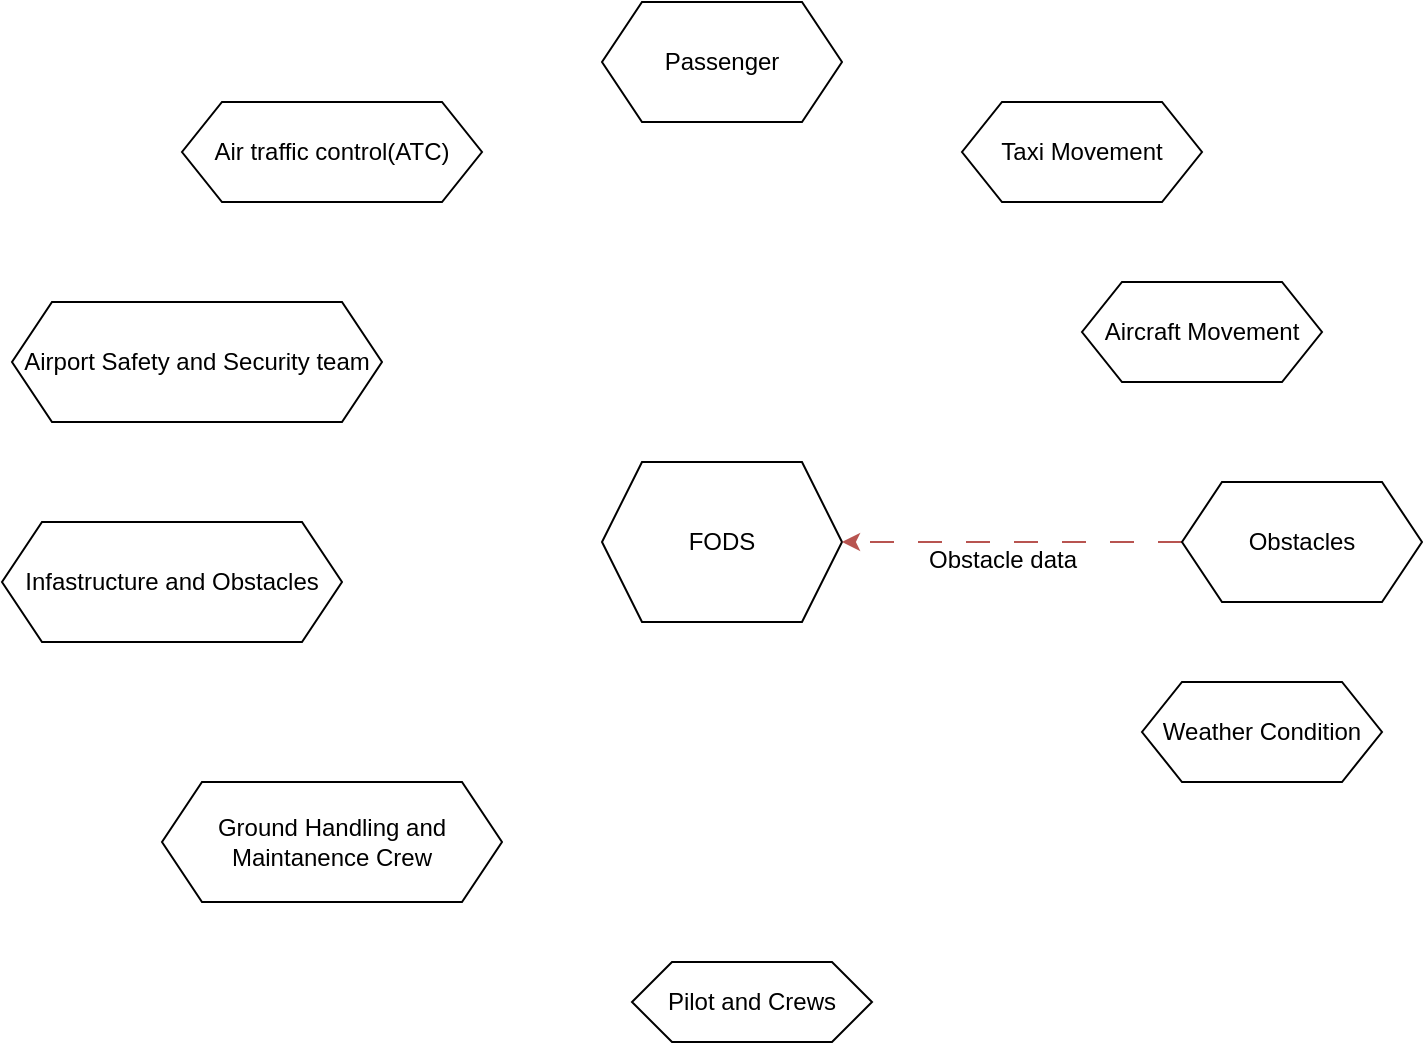 <mxfile version="24.5.5" type="github">
  <diagram name="Page-1" id="Bjq-4Xog283i7l6XjD24">
    <mxGraphModel dx="1050" dy="522" grid="1" gridSize="10" guides="1" tooltips="1" connect="1" arrows="1" fold="1" page="1" pageScale="1" pageWidth="850" pageHeight="1100" math="0" shadow="0">
      <root>
        <mxCell id="0" />
        <mxCell id="1" parent="0" />
        <mxCell id="jraAryEVt38YCIXWE9Sy-5" value="FODS" style="shape=hexagon;perimeter=hexagonPerimeter2;whiteSpace=wrap;html=1;fixedSize=1;" parent="1" vertex="1">
          <mxGeometry x="350" y="340" width="120" height="80" as="geometry" />
        </mxCell>
        <mxCell id="jraAryEVt38YCIXWE9Sy-6" value="Pilot and Crews" style="shape=hexagon;perimeter=hexagonPerimeter2;whiteSpace=wrap;html=1;fixedSize=1;" parent="1" vertex="1">
          <mxGeometry x="365" y="590" width="120" height="40" as="geometry" />
        </mxCell>
        <mxCell id="jraAryEVt38YCIXWE9Sy-7" value="Air traffic control(ATC)" style="shape=hexagon;perimeter=hexagonPerimeter2;whiteSpace=wrap;html=1;fixedSize=1;" parent="1" vertex="1">
          <mxGeometry x="140" y="160" width="150" height="50" as="geometry" />
        </mxCell>
        <mxCell id="jraAryEVt38YCIXWE9Sy-10" value="Aircraft Movement" style="shape=hexagon;perimeter=hexagonPerimeter2;whiteSpace=wrap;html=1;fixedSize=1;" parent="1" vertex="1">
          <mxGeometry x="590" y="250" width="120" height="50" as="geometry" />
        </mxCell>
        <mxCell id="jraAryEVt38YCIXWE9Sy-11" value="Taxi Movement" style="shape=hexagon;perimeter=hexagonPerimeter2;whiteSpace=wrap;html=1;fixedSize=1;" parent="1" vertex="1">
          <mxGeometry x="530" y="160" width="120" height="50" as="geometry" />
        </mxCell>
        <mxCell id="jraAryEVt38YCIXWE9Sy-12" value="Ground Handling and Maintanence Crew" style="shape=hexagon;perimeter=hexagonPerimeter2;whiteSpace=wrap;html=1;fixedSize=1;" parent="1" vertex="1">
          <mxGeometry x="130" y="500" width="170" height="60" as="geometry" />
        </mxCell>
        <mxCell id="jraAryEVt38YCIXWE9Sy-13" value="Infastructure and Obstacles" style="shape=hexagon;perimeter=hexagonPerimeter2;whiteSpace=wrap;html=1;fixedSize=1;" parent="1" vertex="1">
          <mxGeometry x="50" y="370" width="170" height="60" as="geometry" />
        </mxCell>
        <mxCell id="jraAryEVt38YCIXWE9Sy-14" value="Airport Safety and Security team" style="shape=hexagon;perimeter=hexagonPerimeter2;whiteSpace=wrap;html=1;fixedSize=1;" parent="1" vertex="1">
          <mxGeometry x="55" y="260" width="185" height="60" as="geometry" />
        </mxCell>
        <mxCell id="jraAryEVt38YCIXWE9Sy-15" value="Passenger" style="shape=hexagon;perimeter=hexagonPerimeter2;whiteSpace=wrap;html=1;fixedSize=1;" parent="1" vertex="1">
          <mxGeometry x="350" y="110" width="120" height="60" as="geometry" />
        </mxCell>
        <mxCell id="tne2wcZ9mFQR8cNOysga-1" style="edgeStyle=orthogonalEdgeStyle;rounded=0;orthogonalLoop=1;jettySize=auto;html=1;entryX=1;entryY=0.5;entryDx=0;entryDy=0;dashed=1;dashPattern=12 12;fillColor=#f8cecc;strokeColor=#b85450;" edge="1" parent="1" source="jraAryEVt38YCIXWE9Sy-16" target="jraAryEVt38YCIXWE9Sy-5">
          <mxGeometry relative="1" as="geometry" />
        </mxCell>
        <mxCell id="jraAryEVt38YCIXWE9Sy-16" value="Obstacles" style="shape=hexagon;perimeter=hexagonPerimeter2;whiteSpace=wrap;html=1;fixedSize=1;" parent="1" vertex="1">
          <mxGeometry x="640" y="350" width="120" height="60" as="geometry" />
        </mxCell>
        <mxCell id="jraAryEVt38YCIXWE9Sy-18" value="Weather Condition" style="shape=hexagon;perimeter=hexagonPerimeter2;whiteSpace=wrap;html=1;fixedSize=1;" parent="1" vertex="1">
          <mxGeometry x="620" y="450" width="120" height="50" as="geometry" />
        </mxCell>
        <mxCell id="tne2wcZ9mFQR8cNOysga-2" value="Obstacle data" style="text;html=1;align=center;verticalAlign=middle;resizable=0;points=[];autosize=1;strokeColor=none;fillColor=none;" vertex="1" parent="1">
          <mxGeometry x="500" y="374" width="100" height="30" as="geometry" />
        </mxCell>
      </root>
    </mxGraphModel>
  </diagram>
</mxfile>
